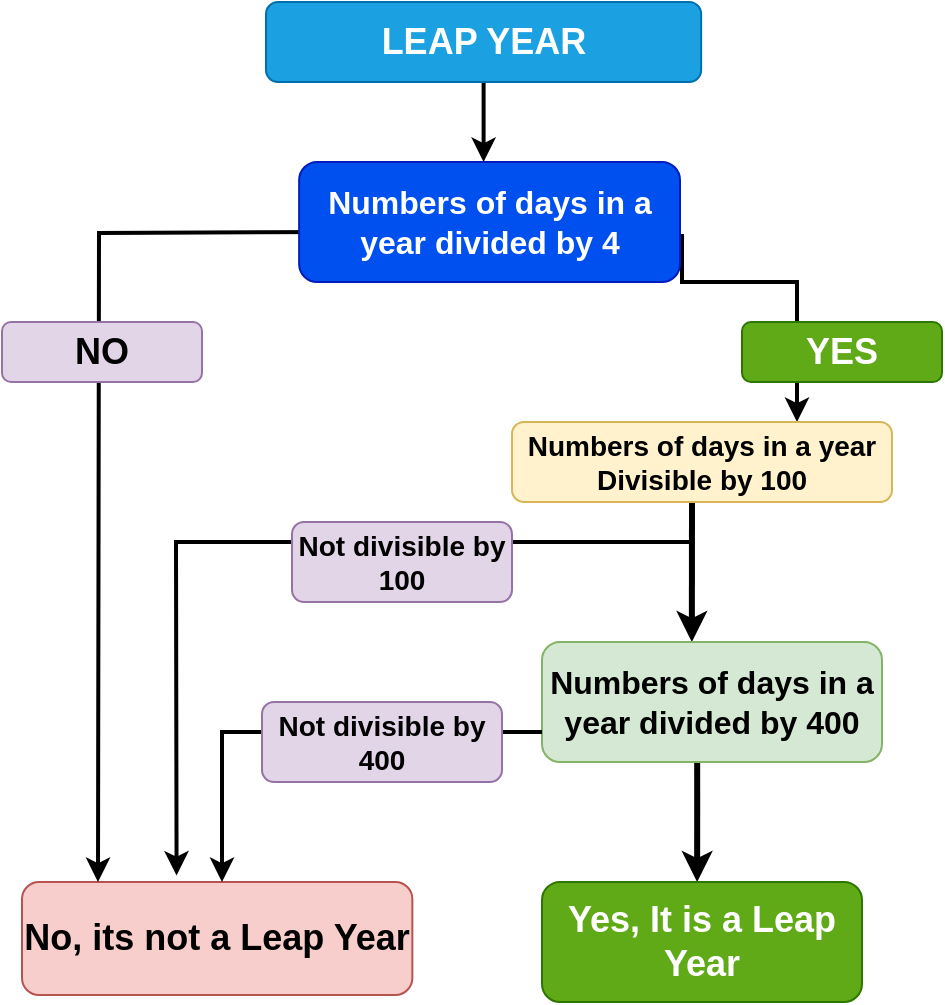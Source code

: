 <mxfile version="21.7.4" type="github">
  <diagram name="Page-1" id="Kx_-0o9Y2fsoPvErGUYo">
    <mxGraphModel dx="1050" dy="566" grid="1" gridSize="10" guides="1" tooltips="1" connect="1" arrows="1" fold="1" page="1" pageScale="1" pageWidth="850" pageHeight="1100" math="0" shadow="0">
      <root>
        <mxCell id="0" />
        <mxCell id="1" parent="0" />
        <mxCell id="FMXmwgwSsl6swuc7GgBb-18" value="" style="edgeStyle=orthogonalEdgeStyle;rounded=0;orthogonalLoop=1;jettySize=auto;html=1;strokeWidth=2;" edge="1" parent="1" source="lzHXDAtcDSYOleWVQcHh-1" target="lzHXDAtcDSYOleWVQcHh-7">
          <mxGeometry relative="1" as="geometry">
            <Array as="points">
              <mxPoint x="411" y="120" />
              <mxPoint x="411" y="120" />
            </Array>
          </mxGeometry>
        </mxCell>
        <mxCell id="lzHXDAtcDSYOleWVQcHh-1" value="&lt;b&gt;&lt;font style=&quot;font-size: 18px;&quot;&gt;LEAP YEAR&lt;/font&gt;&lt;/b&gt;" style="rounded=1;whiteSpace=wrap;html=1;fillColor=#1ba1e2;strokeColor=#006EAF;fontColor=#ffffff;" parent="1" vertex="1">
          <mxGeometry x="302" y="50" width="217.57" height="40" as="geometry" />
        </mxCell>
        <mxCell id="lzHXDAtcDSYOleWVQcHh-5" value="&lt;font style=&quot;font-size: 18px;&quot;&gt;&lt;b&gt;No, its not a Leap Year&lt;/b&gt;&lt;/font&gt;" style="rounded=1;whiteSpace=wrap;html=1;fillColor=#f8cecc;strokeColor=#b85450;" parent="1" vertex="1">
          <mxGeometry x="180" y="490" width="195.17" height="56.5" as="geometry" />
        </mxCell>
        <mxCell id="FMXmwgwSsl6swuc7GgBb-15" value="" style="edgeStyle=orthogonalEdgeStyle;rounded=0;orthogonalLoop=1;jettySize=auto;html=1;strokeWidth=2;entryX=0.102;entryY=0;entryDx=0;entryDy=0;entryPerimeter=0;" edge="1" parent="1">
          <mxGeometry relative="1" as="geometry">
            <mxPoint x="336.66" y="165" as="sourcePoint" />
            <mxPoint x="217.997" y="490" as="targetPoint" />
          </mxGeometry>
        </mxCell>
        <mxCell id="FMXmwgwSsl6swuc7GgBb-17" value="" style="edgeStyle=orthogonalEdgeStyle;rounded=0;orthogonalLoop=1;jettySize=auto;html=1;strokeWidth=2;entryX=0.75;entryY=0;entryDx=0;entryDy=0;" edge="1" parent="1" target="FMXmwgwSsl6swuc7GgBb-7">
          <mxGeometry relative="1" as="geometry">
            <mxPoint x="509" y="167" as="sourcePoint" />
            <mxPoint x="570" y="230" as="targetPoint" />
            <Array as="points">
              <mxPoint x="510" y="167" />
              <mxPoint x="510" y="190" />
              <mxPoint x="568" y="190" />
            </Array>
          </mxGeometry>
        </mxCell>
        <mxCell id="lzHXDAtcDSYOleWVQcHh-7" value="&lt;font size=&quot;3&quot;&gt;&lt;b&gt;Numbers of days in a year divided by 4&lt;/b&gt;&lt;/font&gt;" style="rounded=1;whiteSpace=wrap;html=1;fillColor=#0050ef;strokeColor=#001DBC;fontColor=#ffffff;" parent="1" vertex="1">
          <mxGeometry x="318.57" y="130" width="190.43" height="60" as="geometry" />
        </mxCell>
        <mxCell id="lzHXDAtcDSYOleWVQcHh-9" value="" style="endArrow=classic;html=1;rounded=0;strokeWidth=3;" parent="1" edge="1">
          <mxGeometry width="50" height="50" relative="1" as="geometry">
            <mxPoint x="515" y="300" as="sourcePoint" />
            <mxPoint x="514.93" y="370" as="targetPoint" />
          </mxGeometry>
        </mxCell>
        <mxCell id="lzHXDAtcDSYOleWVQcHh-13" value="" style="edgeStyle=orthogonalEdgeStyle;rounded=0;orthogonalLoop=1;jettySize=auto;html=1;strokeWidth=3;" parent="1" edge="1">
          <mxGeometry relative="1" as="geometry">
            <mxPoint x="517.57" y="410" as="sourcePoint" />
            <mxPoint x="517.57" y="490" as="targetPoint" />
            <Array as="points">
              <mxPoint x="517.57" y="450" />
              <mxPoint x="518.57" y="450" />
            </Array>
          </mxGeometry>
        </mxCell>
        <mxCell id="lzHXDAtcDSYOleWVQcHh-10" value="&lt;b style=&quot;border-color: var(--border-color); font-size: medium;&quot;&gt;Numbers of days in a year divided by 400&lt;/b&gt;" style="rounded=1;whiteSpace=wrap;html=1;fillColor=#d5e8d4;strokeColor=#82b366;" parent="1" vertex="1">
          <mxGeometry x="440" y="370" width="170" height="60" as="geometry" />
        </mxCell>
        <mxCell id="lzHXDAtcDSYOleWVQcHh-14" value="&lt;font style=&quot;font-size: 18px;&quot;&gt;&lt;b&gt;Yes, It is a Leap Year&lt;/b&gt;&lt;/font&gt;" style="rounded=1;whiteSpace=wrap;html=1;fillColor=#60a917;strokeColor=#2D7600;fontColor=#ffffff;" parent="1" vertex="1">
          <mxGeometry x="440" y="490" width="160" height="60" as="geometry" />
        </mxCell>
        <mxCell id="FMXmwgwSsl6swuc7GgBb-2" value="" style="endArrow=classic;html=1;rounded=0;entryX=0.396;entryY=-0.057;entryDx=0;entryDy=0;entryPerimeter=0;strokeWidth=2;" edge="1" parent="1" target="lzHXDAtcDSYOleWVQcHh-5">
          <mxGeometry width="50" height="50" relative="1" as="geometry">
            <mxPoint x="516" y="320" as="sourcePoint" />
            <mxPoint x="266" y="308" as="targetPoint" />
            <Array as="points">
              <mxPoint x="257" y="320" />
            </Array>
          </mxGeometry>
        </mxCell>
        <mxCell id="FMXmwgwSsl6swuc7GgBb-3" value="&lt;b&gt;&lt;font style=&quot;font-size: 14px;&quot;&gt;Not divisible by 100&lt;/font&gt;&lt;/b&gt;" style="rounded=1;whiteSpace=wrap;html=1;fillColor=#e1d5e7;strokeColor=#9673a6;" vertex="1" parent="1">
          <mxGeometry x="315" y="310" width="110" height="40" as="geometry" />
        </mxCell>
        <mxCell id="FMXmwgwSsl6swuc7GgBb-5" value="" style="endArrow=classic;html=1;rounded=0;exitX=0;exitY=0.75;exitDx=0;exitDy=0;strokeWidth=2;" edge="1" parent="1">
          <mxGeometry width="50" height="50" relative="1" as="geometry">
            <mxPoint x="440" y="415" as="sourcePoint" />
            <mxPoint x="280" y="490" as="targetPoint" />
            <Array as="points">
              <mxPoint x="280" y="415" />
            </Array>
          </mxGeometry>
        </mxCell>
        <mxCell id="FMXmwgwSsl6swuc7GgBb-6" value="&lt;b&gt;&lt;font style=&quot;font-size: 14px;&quot;&gt;Not divisible by 400&lt;/font&gt;&lt;/b&gt;" style="rounded=1;whiteSpace=wrap;html=1;fillColor=#e1d5e7;strokeColor=#9673a6;" vertex="1" parent="1">
          <mxGeometry x="300" y="400" width="120" height="40" as="geometry" />
        </mxCell>
        <mxCell id="FMXmwgwSsl6swuc7GgBb-7" value="&lt;b&gt;&lt;font style=&quot;font-size: 14px;&quot;&gt;Numbers of days in a year Divisible by 100&lt;/font&gt;&lt;/b&gt;" style="rounded=1;whiteSpace=wrap;html=1;fillColor=#fff2cc;strokeColor=#d6b656;" vertex="1" parent="1">
          <mxGeometry x="425" y="260" width="190" height="40" as="geometry" />
        </mxCell>
        <mxCell id="FMXmwgwSsl6swuc7GgBb-21" value="&lt;b style=&quot;&quot;&gt;&lt;font style=&quot;font-size: 18px;&quot;&gt;NO&lt;/font&gt;&lt;/b&gt;" style="rounded=1;whiteSpace=wrap;html=1;fillColor=#e1d5e7;strokeColor=#9673a6;" vertex="1" parent="1">
          <mxGeometry x="170" y="210" width="100" height="30" as="geometry" />
        </mxCell>
        <mxCell id="FMXmwgwSsl6swuc7GgBb-22" value="&lt;b style=&quot;&quot;&gt;&lt;font style=&quot;font-size: 18px;&quot;&gt;YES&lt;/font&gt;&lt;/b&gt;" style="rounded=1;whiteSpace=wrap;html=1;fillColor=#60a917;strokeColor=#2D7600;fontColor=#ffffff;" vertex="1" parent="1">
          <mxGeometry x="540" y="210" width="100" height="30" as="geometry" />
        </mxCell>
      </root>
    </mxGraphModel>
  </diagram>
</mxfile>

